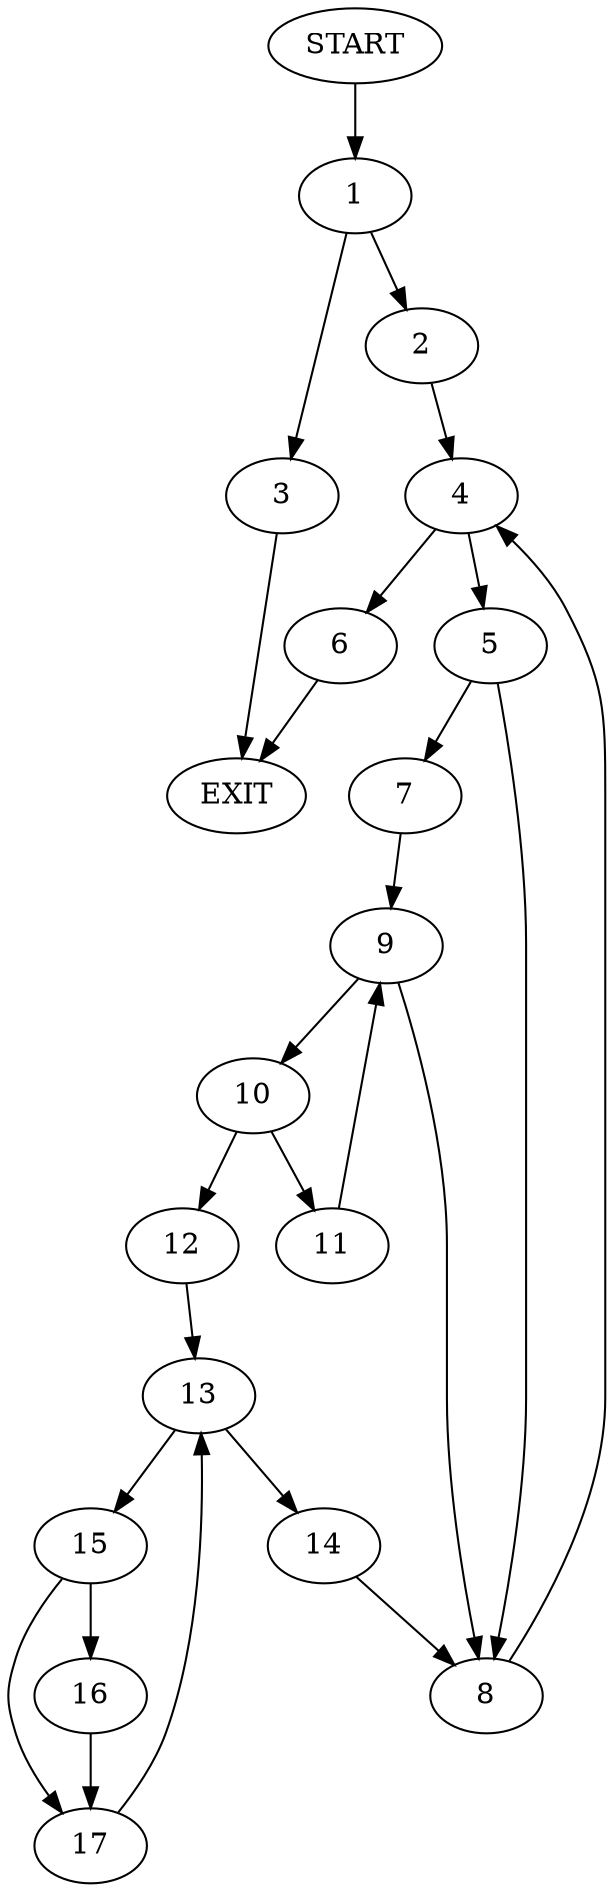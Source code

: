 digraph {
0 [label="START"]
18 [label="EXIT"]
0 -> 1
1 -> 2
1 -> 3
2 -> 4
3 -> 18
4 -> 5
4 -> 6
5 -> 7
5 -> 8
6 -> 18
8 -> 4
7 -> 9
9 -> 8
9 -> 10
10 -> 11
10 -> 12
12 -> 13
11 -> 9
13 -> 14
13 -> 15
15 -> 16
15 -> 17
14 -> 8
17 -> 13
16 -> 17
}
